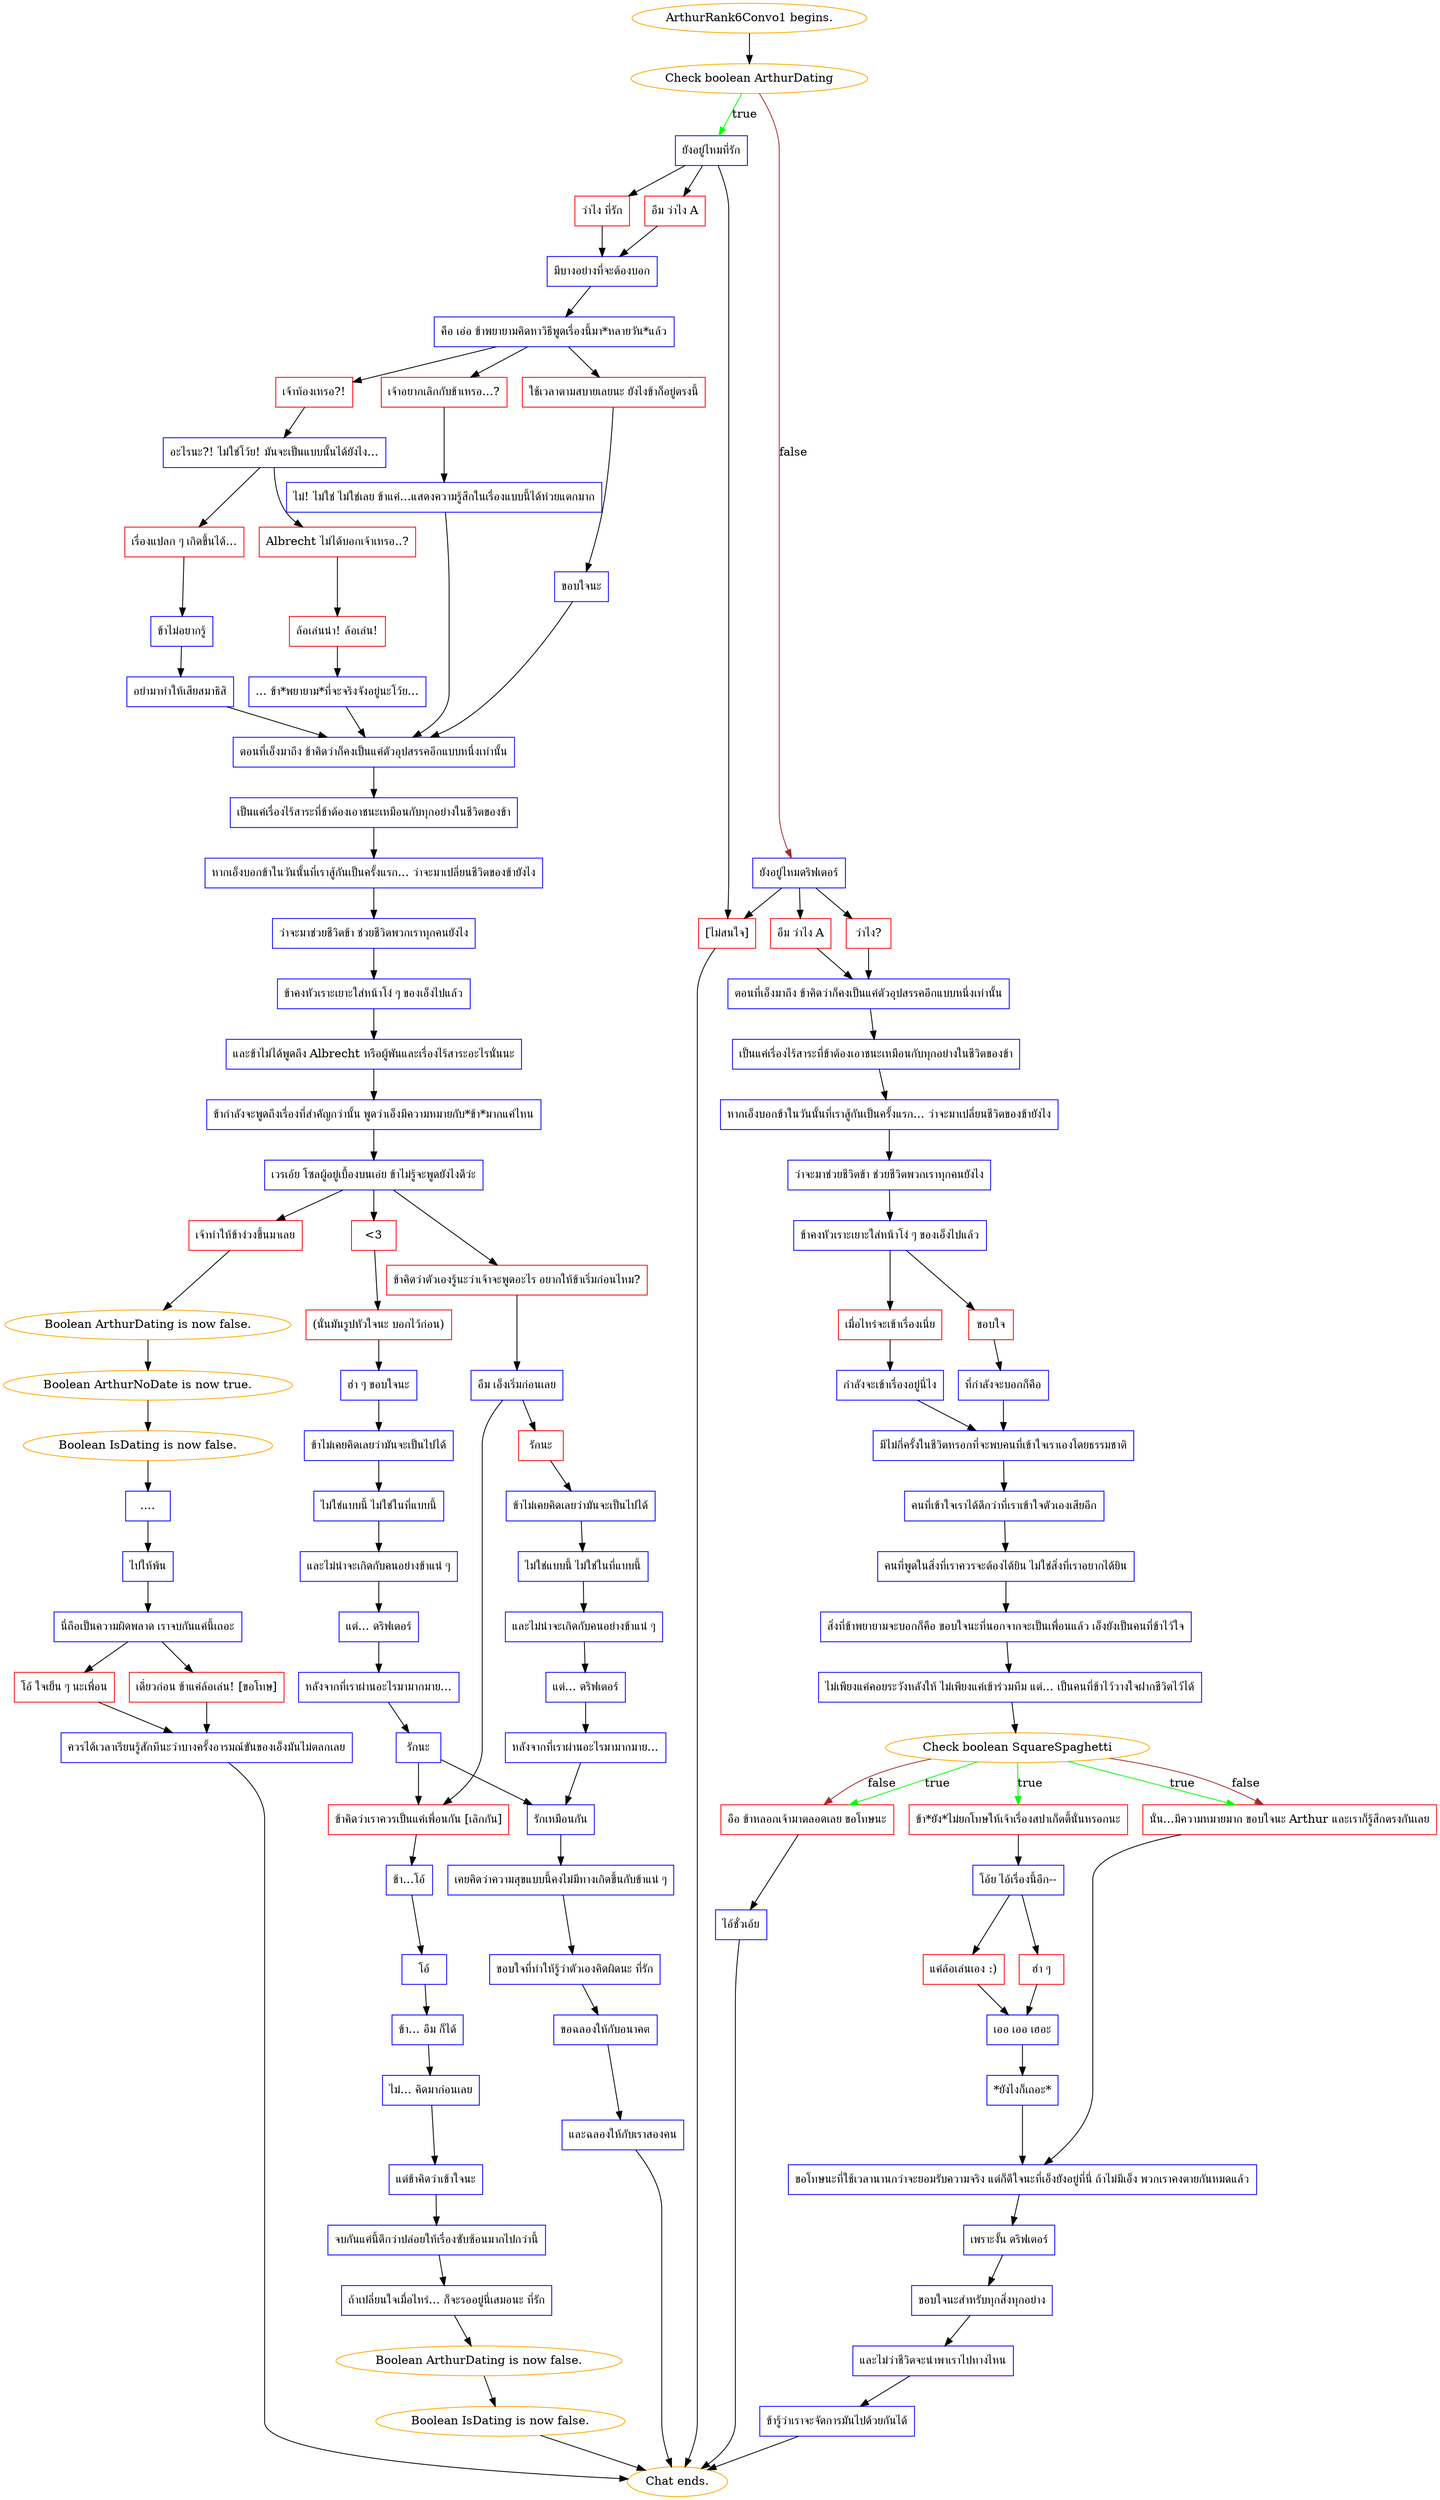 digraph {
	"ArthurRank6Convo1 begins." [color=orange];
		"ArthurRank6Convo1 begins." -> j2890798283;
	j2890798283 [label="Check boolean ArthurDating",color=orange];
		j2890798283 -> j2918369309 [label=true,color=green];
		j2890798283 -> j1012299698 [label=false,color=brown];
	j2918369309 [label="ยังอยู่ไหมที่รัก",shape=box,color=blue];
		j2918369309 -> j1771730378;
		j2918369309 -> j1416101773;
		j2918369309 -> j4071326631;
	j1012299698 [label="ยังอยู่ไหมดริฟเตอร์",shape=box,color=blue];
		j1012299698 -> j1008555986;
		j1012299698 -> j2538766747;
		j1012299698 -> j4071326631;
	j1771730378 [label="อืม ว่าไง A",shape=box,color=red];
		j1771730378 -> j4221199028;
	j1416101773 [label="ว่าไง ที่รัก",shape=box,color=red];
		j1416101773 -> j4221199028;
	j4071326631 [label="[ไม่สนใจ]",shape=box,color=red];
		j4071326631 -> "Chat ends.";
	j1008555986 [label="ว่าไง?",shape=box,color=red];
		j1008555986 -> j1361653836;
	j2538766747 [label="อืม ว่าไง A",shape=box,color=red];
		j2538766747 -> j1361653836;
	j4221199028 [label="มีบางอย่างที่จะต้องบอก",shape=box,color=blue];
		j4221199028 -> j3775604559;
	"Chat ends." [color=orange];
	j1361653836 [label="ตอนที่เอ็งมาถึง ข้าคิดว่าก็คงเป็นแค่ตัวอุปสรรคอีกแบบหนึ่งเท่านั้น",shape=box,color=blue];
		j1361653836 -> j3577710319;
	j3775604559 [label="คือ เอ่อ ข้าพยายามคิดหาวิธีพูดเรื่องนี้มา*หลายวัน*แล้ว",shape=box,color=blue];
		j3775604559 -> j2892008736;
		j3775604559 -> j3816188711;
		j3775604559 -> j2933669932;
	j3577710319 [label="เป็นแค่เรื่องไร้สาระที่ข้าต้องเอาชนะเหมือนกับทุกอย่างในชีวิตของข้า",shape=box,color=blue];
		j3577710319 -> j335299627;
	j2892008736 [label="เจ้าท้องเหรอ?!",shape=box,color=red];
		j2892008736 -> j3494432771;
	j3816188711 [label="เจ้าอยากเลิกกับข้าเหรอ...?",shape=box,color=red];
		j3816188711 -> j1089266972;
	j2933669932 [label="ใช้เวลาตามสบายเลยนะ ยังไงข้าก็อยู่ตรงนี้",shape=box,color=red];
		j2933669932 -> j1058190001;
	j335299627 [label="หากเอ็งบอกข้าในวันนั้นที่เราสู้กันเป็นครั้งแรก... ว่าจะมาเปลี่ยนชีวิตของข้ายังไง",shape=box,color=blue];
		j335299627 -> j3401290885;
	j3494432771 [label="อะไรนะ?! ไม่ใช่โว้ย! มันจะเป็นแบบนั้นได้ยังไง...",shape=box,color=blue];
		j3494432771 -> j2058593859;
		j3494432771 -> j2892149331;
	j1089266972 [label="ไม่! ไม่ใช่ ไม่ใช่เลย ข้าแค่...แสดงความรู้สึกในเรื่องแบบนี้ได้ห่วยแตกมาก",shape=box,color=blue];
		j1089266972 -> j4246129608;
	j1058190001 [label="ขอบใจนะ",shape=box,color=blue];
		j1058190001 -> j4246129608;
	j3401290885 [label="ว่าจะมาช่วยชีวิตข้า ช่วยชีวิตพวกเราทุกคนยังไง",shape=box,color=blue];
		j3401290885 -> j8098950;
	j2058593859 [label="เรื่องแปลก ๆ เกิดขึ้นได้...",shape=box,color=red];
		j2058593859 -> j2835057568;
	j2892149331 [label="Albrecht ไม่ได้บอกเจ้าเหรอ..?",shape=box,color=red];
		j2892149331 -> j3680373676;
	j4246129608 [label="ตอนที่เอ็งมาถึง ข้าคิดว่าก็คงเป็นแค่ตัวอุปสรรคอีกแบบหนึ่งเท่านั้น",shape=box,color=blue];
		j4246129608 -> j3125387482;
	j8098950 [label="ข้าคงหัวเราะเยาะใส่หน้าโง่ ๆ ของเอ็งไปแล้ว",shape=box,color=blue];
		j8098950 -> j245610752;
		j8098950 -> j2986951311;
	j2835057568 [label="ข้าไม่อยากรู้",shape=box,color=blue];
		j2835057568 -> j2355630181;
	j3680373676 [label="ล้อเล่นน่า! ล้อเล่น!",shape=box,color=red];
		j3680373676 -> j3611566447;
	j3125387482 [label="เป็นแค่เรื่องไร้สาระที่ข้าต้องเอาชนะเหมือนกับทุกอย่างในชีวิตของข้า",shape=box,color=blue];
		j3125387482 -> j1622788794;
	j245610752 [label="ขอบใจ",shape=box,color=red];
		j245610752 -> j2480414422;
	j2986951311 [label="เมื่อไหร่จะเข้าเรื่องเนี่ย",shape=box,color=red];
		j2986951311 -> j3337726479;
	j2355630181 [label="อย่ามาทำให้เสียสมาธิสิ",shape=box,color=blue];
		j2355630181 -> j4246129608;
	j3611566447 [label="... ข้า*พยายาม*ที่จะจริงจังอยู่นะโว้ย...",shape=box,color=blue];
		j3611566447 -> j4246129608;
	j1622788794 [label="หากเอ็งบอกข้าในวันนั้นที่เราสู้กันเป็นครั้งแรก... ว่าจะมาเปลี่ยนชีวิตของข้ายังไง",shape=box,color=blue];
		j1622788794 -> j1689966774;
	j2480414422 [label="ที่กำลังจะบอกก็คือ",shape=box,color=blue];
		j2480414422 -> j2483874137;
	j3337726479 [label="กำลังจะเข้าเรื่องอยู่นี่ไง",shape=box,color=blue];
		j3337726479 -> j2483874137;
	j1689966774 [label="ว่าจะมาช่วยชีวิตข้า ช่วยชีวิตพวกเราทุกคนยังไง",shape=box,color=blue];
		j1689966774 -> j944773486;
	j2483874137 [label="มีไม่กี่ครั้งในชีวิตหรอกที่จะพบคนที่เข้าใจเราเองโดยธรรมชาติ",shape=box,color=blue];
		j2483874137 -> j105839642;
	j944773486 [label="ข้าคงหัวเราะเยาะใส่หน้าโง่ ๆ ของเอ็งไปแล้ว",shape=box,color=blue];
		j944773486 -> j1971213912;
	j105839642 [label="คนที่เข้าใจเราได้ดีกว่าที่เราเข้าใจตัวเองเสียอีก",shape=box,color=blue];
		j105839642 -> j1343466098;
	j1971213912 [label="และข้าไม่ได้พูดถึง Albrecht หรือผู้พันและเรื่องไร้สาระอะไรนั่นนะ",shape=box,color=blue];
		j1971213912 -> j2310825223;
	j1343466098 [label="คนที่พูดในสิ่งที่เราควรจะต้องได้ยิน ไม่ใช่สิ่งที่เราอยากได้ยิน",shape=box,color=blue];
		j1343466098 -> j2751072647;
	j2310825223 [label="ข้ากำลังจะพูดถึงเรื่องที่สำคัญกว่านั้น พูดว่าเอ็งมีความหมายกับ*ข้า*มากแค่ไหน",shape=box,color=blue];
		j2310825223 -> j2377057394;
	j2751072647 [label="สิ่งที่ข้าพยายามจะบอกก็คือ ขอบใจนะที่นอกจากจะเป็นเพื่อนแล้ว เอ็งยังเป็นคนที่ข้าไว้ใจ",shape=box,color=blue];
		j2751072647 -> j3211480866;
	j2377057394 [label="เวรเอ้ย โซลผู้อยู่เบื้องบนเอ๋ย ข้าไม่รู้จะพูดยังไงดีว่ะ",shape=box,color=blue];
		j2377057394 -> j1683708090;
		j2377057394 -> j4156926703;
		j2377057394 -> j3569899011;
	j3211480866 [label="ไม่เพียงแค่คอยระวังหลังให้ ไม่เพียงแค่เข้าร่วมทีม แต่... เป็นคนที่ข้าไว้วางใจฝากชีวิตไว้ได้",shape=box,color=blue];
		j3211480866 -> j1734946897;
	j1683708090 [label="ข้าคิดว่าตัวเองรู้นะว่าเจ้าจะพูดอะไร อยากให้ข้าเริ่มก่อนไหม?",shape=box,color=red];
		j1683708090 -> j396025753;
	j4156926703 [label="<3",shape=box,color=red];
		j4156926703 -> j3974752062;
	j3569899011 [label="เจ้าทำให้ข้าง่วงขึ้นมาเลย",shape=box,color=red];
		j3569899011 -> j3517479188;
	j1734946897 [label="Check boolean SquareSpaghetti",color=orange];
		j1734946897 -> j11328376 [label=true,color=green];
		j1734946897 -> j1862693359 [label=true,color=green];
		j1734946897 -> j225346061 [label=true,color=green];
		j1734946897 -> j1862693359 [label=false,color=brown];
		j1734946897 -> j225346061 [label=false,color=brown];
	j396025753 [label="อืม เอ็งเริ่มก่อนเลย",shape=box,color=blue];
		j396025753 -> j1545559637;
		j396025753 -> j2991382069;
	j3974752062 [label="(นั่นมันรูปหัวใจนะ บอกไว้ก่อน)",shape=box,color=red];
		j3974752062 -> j3710408958;
	j3517479188 [label="Boolean ArthurDating is now false.",color=orange];
		j3517479188 -> j2597685862;
	j11328376 [label="ข้า*ยัง*ไม่ยกโทษให้เจ้าเรื่องสปาเก็ตตี้นั่นหรอกนะ",shape=box,color=red];
		j11328376 -> j3476853888;
	j1862693359 [label="นั่น...มีความหมายมาก ขอบใจนะ Arthur และเราก็รู้สึกตรงกันเลย",shape=box,color=red];
		j1862693359 -> j583856389;
	j225346061 [label="อือ ข้าหลอกเจ้ามาตลอดเลย ขอโทษนะ",shape=box,color=red];
		j225346061 -> j635063924;
	j1545559637 [label="รักนะ",shape=box,color=red];
		j1545559637 -> j2176595968;
	j2991382069 [label="ข้าคิดว่าเราควรเป็นแค่เพื่อนกัน [เลิกกัน]",shape=box,color=red];
		j2991382069 -> j1637973766;
	j3710408958 [label="ฮ่า ๆ ขอบใจนะ",shape=box,color=blue];
		j3710408958 -> j4247688863;
	j2597685862 [label="Boolean ArthurNoDate is now true.",color=orange];
		j2597685862 -> j53892888;
	j3476853888 [label="โอ้ย ไอ้เรื่องนี้อีก--",shape=box,color=blue];
		j3476853888 -> j4207996486;
		j3476853888 -> j2372480162;
	j583856389 [label="ขอโทษนะที่ใช้เวลานานกว่าจะยอมรับความจริง แต่ก็ดีใจนะที่เอ็งยังอยู่ที่นี่ ถ้าไม่มีเอ็ง พวกเราคงตายกันหมดแล้ว",shape=box,color=blue];
		j583856389 -> j1325805353;
	j635063924 [label="ไอ้ชั่วเอ้ย",shape=box,color=blue];
		j635063924 -> "Chat ends.";
	j2176595968 [label="ข้าไม่เคยคิดเลยว่ามันจะเป็นไปได้",shape=box,color=blue];
		j2176595968 -> j1988411227;
	j1637973766 [label="ข้า...โอ้",shape=box,color=blue];
		j1637973766 -> j3650096594;
	j4247688863 [label="ข้าไม่เคยคิดเลยว่ามันจะเป็นไปได้",shape=box,color=blue];
		j4247688863 -> j1123752721;
	j53892888 [label="Boolean IsDating is now false.",color=orange];
		j53892888 -> j3438371232;
	j4207996486 [label="ฮ่า ๆ",shape=box,color=red];
		j4207996486 -> j3691150809;
	j2372480162 [label="แค่ล้อเล่นเอง :)",shape=box,color=red];
		j2372480162 -> j3691150809;
	j1325805353 [label="เพราะงั้น ดริฟเตอร์",shape=box,color=blue];
		j1325805353 -> j3034377003;
	j1988411227 [label="ไม่ใช่แบบนี้ ไม่ใช่ในที่แบบนี้",shape=box,color=blue];
		j1988411227 -> j328780053;
	j3650096594 [label="โอ้",shape=box,color=blue];
		j3650096594 -> j733377634;
	j1123752721 [label="ไม่ใช่แบบนี้ ไม่ใช่ในที่แบบนี้",shape=box,color=blue];
		j1123752721 -> j2675084403;
	j3438371232 [label="....",shape=box,color=blue];
		j3438371232 -> j3987393456;
	j3691150809 [label="เออ เออ เฮอะ",shape=box,color=blue];
		j3691150809 -> j2282565347;
	j3034377003 [label="ขอบใจนะสำหรับทุกสิ่งทุกอย่าง",shape=box,color=blue];
		j3034377003 -> j3395861165;
	j328780053 [label="และไม่น่าจะเกิดกับคนอย่างข้าแน่ ๆ",shape=box,color=blue];
		j328780053 -> j118381912;
	j733377634 [label="ข้า... อืม ก็ได้",shape=box,color=blue];
		j733377634 -> j372771468;
	j2675084403 [label="และไม่น่าจะเกิดกับคนอย่างข้าแน่ ๆ",shape=box,color=blue];
		j2675084403 -> j2036532955;
	j3987393456 [label="ไปให้พ้น",shape=box,color=blue];
		j3987393456 -> j3012719382;
	j2282565347 [label="*ยังไงก็เถอะ*",shape=box,color=blue];
		j2282565347 -> j583856389;
	j3395861165 [label="และไม่ว่าชีวิตจะนำพาเราไปทางไหน",shape=box,color=blue];
		j3395861165 -> j3574521687;
	j118381912 [label="แต่... ดริฟเตอร์",shape=box,color=blue];
		j118381912 -> j2112555421;
	j372771468 [label="ไม่... คิดมาก่อนเลย",shape=box,color=blue];
		j372771468 -> j3979824267;
	j2036532955 [label="แต่... ดริฟเตอร์",shape=box,color=blue];
		j2036532955 -> j1855873473;
	j3012719382 [label="นี่ถือเป็นความผิดพลาด เราจบกันแค่นี้เถอะ",shape=box,color=blue];
		j3012719382 -> j3211804158;
		j3012719382 -> j4073742636;
	j3574521687 [label="ข้ารู้ว่าเราจะจัดการมันไปด้วยกันได้",shape=box,color=blue];
		j3574521687 -> "Chat ends.";
	j2112555421 [label="หลังจากที่เราผ่านอะไรมามากมาย...",shape=box,color=blue];
		j2112555421 -> j4032562149;
	j3979824267 [label="แต่ข้าคิดว่าเข้าใจนะ",shape=box,color=blue];
		j3979824267 -> j3693783348;
	j1855873473 [label="หลังจากที่เราผ่านอะไรมามากมาย...",shape=box,color=blue];
		j1855873473 -> j1027594749;
	j3211804158 [label="เดี๋ยวก่อน ข้าแค่ล้อเล่น! [ขอโทษ]",shape=box,color=red];
		j3211804158 -> j2479700246;
	j4073742636 [label="โอ้ ใจเย็น ๆ นะเพื่อน",shape=box,color=red];
		j4073742636 -> j2479700246;
	j4032562149 [label="รักเหมือนกัน",shape=box,color=blue];
		j4032562149 -> j365643346;
	j3693783348 [label="จบกันแค่นี้ดีกว่าปล่อยให้เรื่องซับซ้อนมากไปกว่านี้",shape=box,color=blue];
		j3693783348 -> j1513006156;
	j1027594749 [label="รักนะ",shape=box,color=blue];
		j1027594749 -> j4032562149;
		j1027594749 -> j2991382069;
	j2479700246 [label="ควรได้เวลาเรียนรู้สักทีนะว่าบางครั้งอารมณ์ขันของเอ็งมันไม่ตลกเลย",shape=box,color=blue];
		j2479700246 -> "Chat ends.";
	j365643346 [label="เคยคิดว่าความสุขแบบนี้คงไม่มีทางเกิดขึ้นกับข้าแน่ ๆ",shape=box,color=blue];
		j365643346 -> j3422904754;
	j1513006156 [label="ถ้าเปลี่ยนใจเมื่อไหร่... ก็จะรออยู่นี่เสมอนะ ที่รัก",shape=box,color=blue];
		j1513006156 -> j3905091669;
	j3422904754 [label="ขอบใจที่ทำให้รู้ว่าตัวเองคิดผิดนะ ที่รัก",shape=box,color=blue];
		j3422904754 -> j759426876;
	j3905091669 [label="Boolean ArthurDating is now false.",color=orange];
		j3905091669 -> j1242024027;
	j759426876 [label="ขอฉลองให้กับอนาคต",shape=box,color=blue];
		j759426876 -> j4213910364;
	j1242024027 [label="Boolean IsDating is now false.",color=orange];
		j1242024027 -> "Chat ends.";
	j4213910364 [label="และฉลองให้กับเราสองคน",shape=box,color=blue];
		j4213910364 -> "Chat ends.";
}